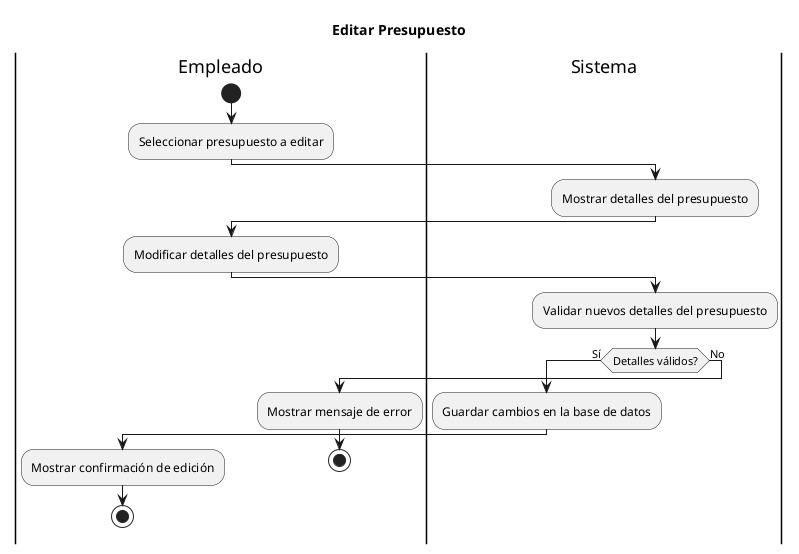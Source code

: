 @startuml da_Editar_Presupuesto
Title Editar Presupuesto
|Empleado|
start
:Seleccionar presupuesto a editar;
|Sistema|
:Mostrar detalles del presupuesto;
|Empleado|
:Modificar detalles del presupuesto;
|Sistema|
:Validar nuevos detalles del presupuesto;
if (Detalles válidos?) then (Sí)
    :Guardar cambios en la base de datos;
    |Empleado|
    :Mostrar confirmación de edición;
    stop
else (No)
    |Empleado|
    :Mostrar mensaje de error;
    stop
endif
@enduml
